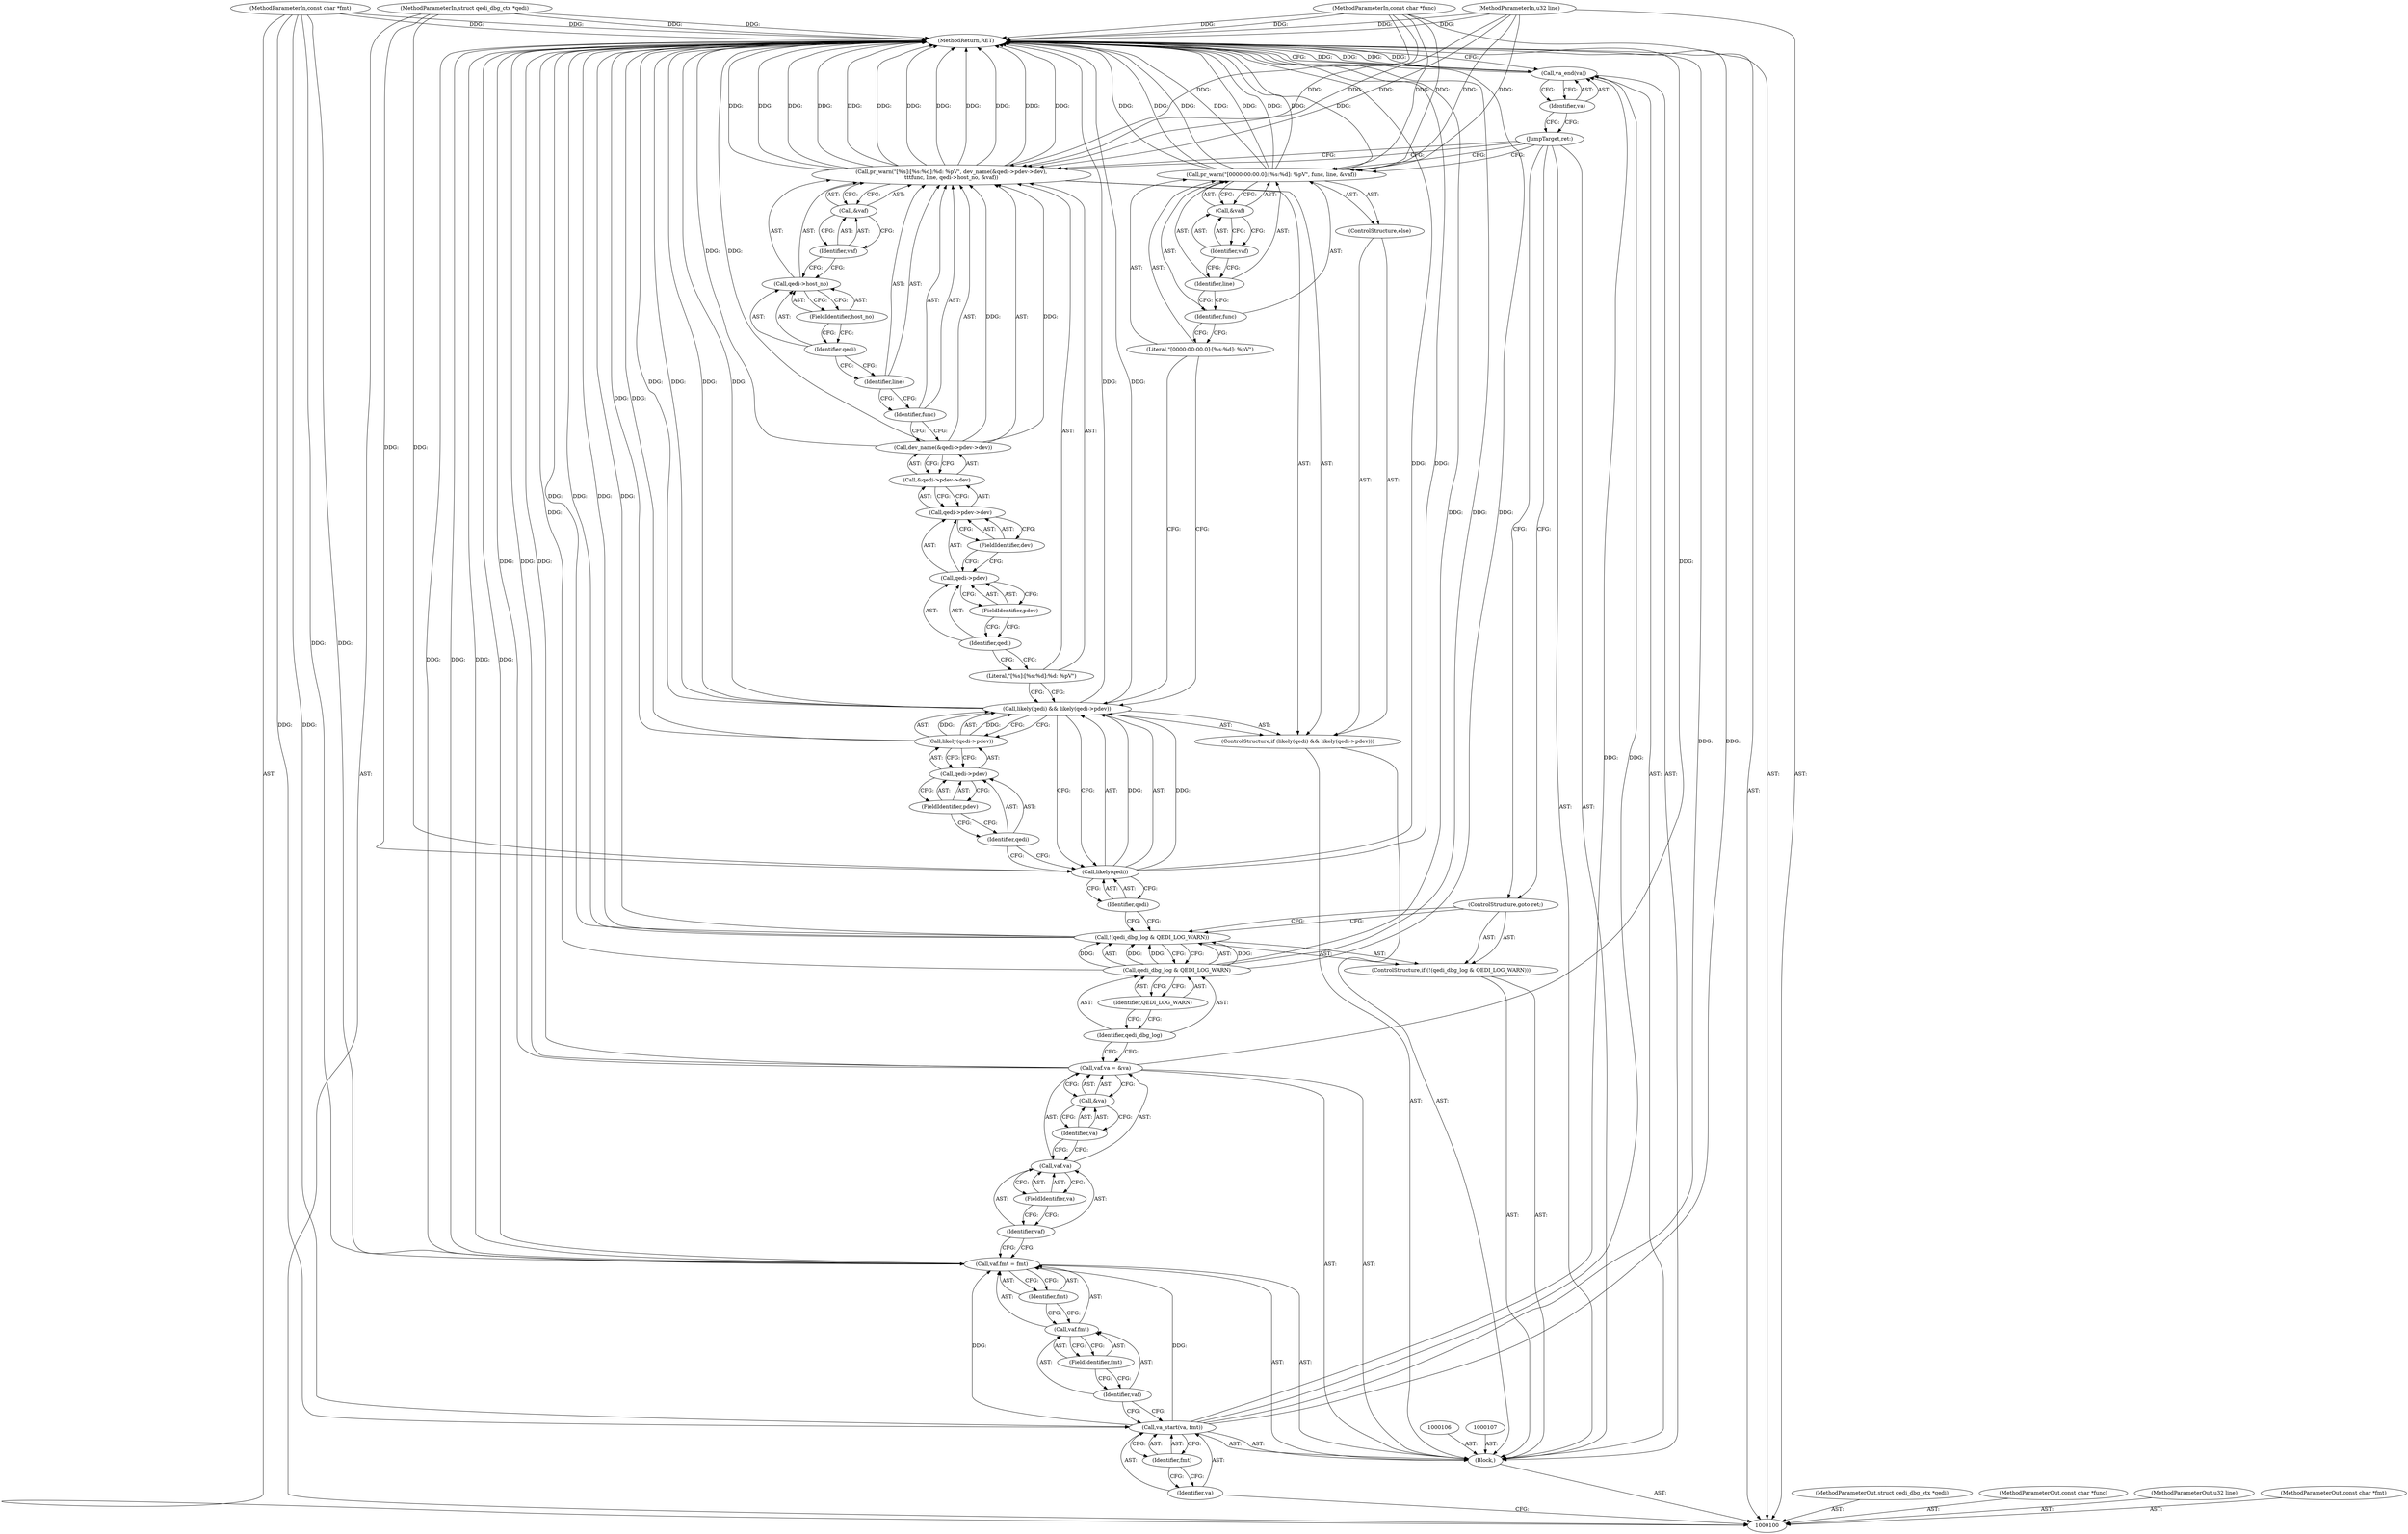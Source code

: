 digraph "0_linux_c09581a52765a85f19fc35340127396d5e3379cc_2" {
"1000162" [label="(MethodReturn,RET)"];
"1000101" [label="(MethodParameterIn,struct qedi_dbg_ctx *qedi)"];
"1000230" [label="(MethodParameterOut,struct qedi_dbg_ctx *qedi)"];
"1000102" [label="(MethodParameterIn,const char *func)"];
"1000231" [label="(MethodParameterOut,const char *func)"];
"1000103" [label="(MethodParameterIn,u32 line)"];
"1000232" [label="(MethodParameterOut,u32 line)"];
"1000116" [label="(Call,vaf.va = &va)"];
"1000117" [label="(Call,vaf.va)"];
"1000118" [label="(Identifier,vaf)"];
"1000120" [label="(Call,&va)"];
"1000121" [label="(Identifier,va)"];
"1000119" [label="(FieldIdentifier,va)"];
"1000122" [label="(ControlStructure,if (!(qedi_dbg_log & QEDI_LOG_WARN)))"];
"1000126" [label="(Identifier,QEDI_LOG_WARN)"];
"1000123" [label="(Call,!(qedi_dbg_log & QEDI_LOG_WARN))"];
"1000124" [label="(Call,qedi_dbg_log & QEDI_LOG_WARN)"];
"1000125" [label="(Identifier,qedi_dbg_log)"];
"1000127" [label="(ControlStructure,goto ret;)"];
"1000131" [label="(Identifier,qedi)"];
"1000128" [label="(ControlStructure,if (likely(qedi) && likely(qedi->pdev)))"];
"1000132" [label="(Call,likely(qedi->pdev))"];
"1000133" [label="(Call,qedi->pdev)"];
"1000134" [label="(Identifier,qedi)"];
"1000135" [label="(FieldIdentifier,pdev)"];
"1000129" [label="(Call,likely(qedi) && likely(qedi->pdev))"];
"1000130" [label="(Call,likely(qedi))"];
"1000137" [label="(Literal,\"[%s]:[%s:%d]:%d: %pV\")"];
"1000136" [label="(Call,pr_warn(\"[%s]:[%s:%d]:%d: %pV\", dev_name(&qedi->pdev->dev),\n\t\t\tfunc, line, qedi->host_no, &vaf))"];
"1000138" [label="(Call,dev_name(&qedi->pdev->dev))"];
"1000139" [label="(Call,&qedi->pdev->dev)"];
"1000140" [label="(Call,qedi->pdev->dev)"];
"1000141" [label="(Call,qedi->pdev)"];
"1000142" [label="(Identifier,qedi)"];
"1000143" [label="(FieldIdentifier,pdev)"];
"1000144" [label="(FieldIdentifier,dev)"];
"1000147" [label="(Call,qedi->host_no)"];
"1000148" [label="(Identifier,qedi)"];
"1000149" [label="(FieldIdentifier,host_no)"];
"1000145" [label="(Identifier,func)"];
"1000150" [label="(Call,&vaf)"];
"1000151" [label="(Identifier,vaf)"];
"1000146" [label="(Identifier,line)"];
"1000152" [label="(ControlStructure,else)"];
"1000154" [label="(Literal,\"[0000:00:00.0]:[%s:%d]: %pV\")"];
"1000153" [label="(Call,pr_warn(\"[0000:00:00.0]:[%s:%d]: %pV\", func, line, &vaf))"];
"1000155" [label="(Identifier,func)"];
"1000156" [label="(Identifier,line)"];
"1000157" [label="(Call,&vaf)"];
"1000158" [label="(Identifier,vaf)"];
"1000104" [label="(MethodParameterIn,const char *fmt)"];
"1000233" [label="(MethodParameterOut,const char *fmt)"];
"1000159" [label="(JumpTarget,ret:)"];
"1000160" [label="(Call,va_end(va))"];
"1000161" [label="(Identifier,va)"];
"1000105" [label="(Block,)"];
"1000109" [label="(Identifier,va)"];
"1000110" [label="(Identifier,fmt)"];
"1000108" [label="(Call,va_start(va, fmt))"];
"1000111" [label="(Call,vaf.fmt = fmt)"];
"1000112" [label="(Call,vaf.fmt)"];
"1000113" [label="(Identifier,vaf)"];
"1000115" [label="(Identifier,fmt)"];
"1000114" [label="(FieldIdentifier,fmt)"];
"1000162" -> "1000100"  [label="AST: "];
"1000162" -> "1000160"  [label="CFG: "];
"1000116" -> "1000162"  [label="DDG: "];
"1000116" -> "1000162"  [label="DDG: "];
"1000124" -> "1000162"  [label="DDG: "];
"1000124" -> "1000162"  [label="DDG: "];
"1000108" -> "1000162"  [label="DDG: "];
"1000153" -> "1000162"  [label="DDG: "];
"1000153" -> "1000162"  [label="DDG: "];
"1000153" -> "1000162"  [label="DDG: "];
"1000153" -> "1000162"  [label="DDG: "];
"1000104" -> "1000162"  [label="DDG: "];
"1000160" -> "1000162"  [label="DDG: "];
"1000160" -> "1000162"  [label="DDG: "];
"1000111" -> "1000162"  [label="DDG: "];
"1000111" -> "1000162"  [label="DDG: "];
"1000136" -> "1000162"  [label="DDG: "];
"1000136" -> "1000162"  [label="DDG: "];
"1000136" -> "1000162"  [label="DDG: "];
"1000136" -> "1000162"  [label="DDG: "];
"1000136" -> "1000162"  [label="DDG: "];
"1000136" -> "1000162"  [label="DDG: "];
"1000129" -> "1000162"  [label="DDG: "];
"1000129" -> "1000162"  [label="DDG: "];
"1000129" -> "1000162"  [label="DDG: "];
"1000123" -> "1000162"  [label="DDG: "];
"1000123" -> "1000162"  [label="DDG: "];
"1000138" -> "1000162"  [label="DDG: "];
"1000103" -> "1000162"  [label="DDG: "];
"1000132" -> "1000162"  [label="DDG: "];
"1000102" -> "1000162"  [label="DDG: "];
"1000101" -> "1000162"  [label="DDG: "];
"1000130" -> "1000162"  [label="DDG: "];
"1000101" -> "1000100"  [label="AST: "];
"1000101" -> "1000162"  [label="DDG: "];
"1000101" -> "1000130"  [label="DDG: "];
"1000230" -> "1000100"  [label="AST: "];
"1000102" -> "1000100"  [label="AST: "];
"1000102" -> "1000162"  [label="DDG: "];
"1000102" -> "1000136"  [label="DDG: "];
"1000102" -> "1000153"  [label="DDG: "];
"1000231" -> "1000100"  [label="AST: "];
"1000103" -> "1000100"  [label="AST: "];
"1000103" -> "1000162"  [label="DDG: "];
"1000103" -> "1000136"  [label="DDG: "];
"1000103" -> "1000153"  [label="DDG: "];
"1000232" -> "1000100"  [label="AST: "];
"1000116" -> "1000105"  [label="AST: "];
"1000116" -> "1000120"  [label="CFG: "];
"1000117" -> "1000116"  [label="AST: "];
"1000120" -> "1000116"  [label="AST: "];
"1000125" -> "1000116"  [label="CFG: "];
"1000116" -> "1000162"  [label="DDG: "];
"1000116" -> "1000162"  [label="DDG: "];
"1000117" -> "1000116"  [label="AST: "];
"1000117" -> "1000119"  [label="CFG: "];
"1000118" -> "1000117"  [label="AST: "];
"1000119" -> "1000117"  [label="AST: "];
"1000121" -> "1000117"  [label="CFG: "];
"1000118" -> "1000117"  [label="AST: "];
"1000118" -> "1000111"  [label="CFG: "];
"1000119" -> "1000118"  [label="CFG: "];
"1000120" -> "1000116"  [label="AST: "];
"1000120" -> "1000121"  [label="CFG: "];
"1000121" -> "1000120"  [label="AST: "];
"1000116" -> "1000120"  [label="CFG: "];
"1000121" -> "1000120"  [label="AST: "];
"1000121" -> "1000117"  [label="CFG: "];
"1000120" -> "1000121"  [label="CFG: "];
"1000119" -> "1000117"  [label="AST: "];
"1000119" -> "1000118"  [label="CFG: "];
"1000117" -> "1000119"  [label="CFG: "];
"1000122" -> "1000105"  [label="AST: "];
"1000123" -> "1000122"  [label="AST: "];
"1000127" -> "1000122"  [label="AST: "];
"1000126" -> "1000124"  [label="AST: "];
"1000126" -> "1000125"  [label="CFG: "];
"1000124" -> "1000126"  [label="CFG: "];
"1000123" -> "1000122"  [label="AST: "];
"1000123" -> "1000124"  [label="CFG: "];
"1000124" -> "1000123"  [label="AST: "];
"1000127" -> "1000123"  [label="CFG: "];
"1000131" -> "1000123"  [label="CFG: "];
"1000123" -> "1000162"  [label="DDG: "];
"1000123" -> "1000162"  [label="DDG: "];
"1000124" -> "1000123"  [label="DDG: "];
"1000124" -> "1000123"  [label="DDG: "];
"1000124" -> "1000123"  [label="AST: "];
"1000124" -> "1000126"  [label="CFG: "];
"1000125" -> "1000124"  [label="AST: "];
"1000126" -> "1000124"  [label="AST: "];
"1000123" -> "1000124"  [label="CFG: "];
"1000124" -> "1000162"  [label="DDG: "];
"1000124" -> "1000162"  [label="DDG: "];
"1000124" -> "1000123"  [label="DDG: "];
"1000124" -> "1000123"  [label="DDG: "];
"1000125" -> "1000124"  [label="AST: "];
"1000125" -> "1000116"  [label="CFG: "];
"1000126" -> "1000125"  [label="CFG: "];
"1000127" -> "1000122"  [label="AST: "];
"1000127" -> "1000123"  [label="CFG: "];
"1000159" -> "1000127"  [label="CFG: "];
"1000131" -> "1000130"  [label="AST: "];
"1000131" -> "1000123"  [label="CFG: "];
"1000130" -> "1000131"  [label="CFG: "];
"1000128" -> "1000105"  [label="AST: "];
"1000129" -> "1000128"  [label="AST: "];
"1000136" -> "1000128"  [label="AST: "];
"1000152" -> "1000128"  [label="AST: "];
"1000132" -> "1000129"  [label="AST: "];
"1000132" -> "1000133"  [label="CFG: "];
"1000133" -> "1000132"  [label="AST: "];
"1000129" -> "1000132"  [label="CFG: "];
"1000132" -> "1000162"  [label="DDG: "];
"1000132" -> "1000129"  [label="DDG: "];
"1000133" -> "1000132"  [label="AST: "];
"1000133" -> "1000135"  [label="CFG: "];
"1000134" -> "1000133"  [label="AST: "];
"1000135" -> "1000133"  [label="AST: "];
"1000132" -> "1000133"  [label="CFG: "];
"1000134" -> "1000133"  [label="AST: "];
"1000134" -> "1000130"  [label="CFG: "];
"1000135" -> "1000134"  [label="CFG: "];
"1000135" -> "1000133"  [label="AST: "];
"1000135" -> "1000134"  [label="CFG: "];
"1000133" -> "1000135"  [label="CFG: "];
"1000129" -> "1000128"  [label="AST: "];
"1000129" -> "1000130"  [label="CFG: "];
"1000129" -> "1000132"  [label="CFG: "];
"1000130" -> "1000129"  [label="AST: "];
"1000132" -> "1000129"  [label="AST: "];
"1000137" -> "1000129"  [label="CFG: "];
"1000154" -> "1000129"  [label="CFG: "];
"1000129" -> "1000162"  [label="DDG: "];
"1000129" -> "1000162"  [label="DDG: "];
"1000129" -> "1000162"  [label="DDG: "];
"1000130" -> "1000129"  [label="DDG: "];
"1000132" -> "1000129"  [label="DDG: "];
"1000130" -> "1000129"  [label="AST: "];
"1000130" -> "1000131"  [label="CFG: "];
"1000131" -> "1000130"  [label="AST: "];
"1000134" -> "1000130"  [label="CFG: "];
"1000129" -> "1000130"  [label="CFG: "];
"1000130" -> "1000162"  [label="DDG: "];
"1000130" -> "1000129"  [label="DDG: "];
"1000101" -> "1000130"  [label="DDG: "];
"1000137" -> "1000136"  [label="AST: "];
"1000137" -> "1000129"  [label="CFG: "];
"1000142" -> "1000137"  [label="CFG: "];
"1000136" -> "1000128"  [label="AST: "];
"1000136" -> "1000150"  [label="CFG: "];
"1000137" -> "1000136"  [label="AST: "];
"1000138" -> "1000136"  [label="AST: "];
"1000145" -> "1000136"  [label="AST: "];
"1000146" -> "1000136"  [label="AST: "];
"1000147" -> "1000136"  [label="AST: "];
"1000150" -> "1000136"  [label="AST: "];
"1000159" -> "1000136"  [label="CFG: "];
"1000136" -> "1000162"  [label="DDG: "];
"1000136" -> "1000162"  [label="DDG: "];
"1000136" -> "1000162"  [label="DDG: "];
"1000136" -> "1000162"  [label="DDG: "];
"1000136" -> "1000162"  [label="DDG: "];
"1000136" -> "1000162"  [label="DDG: "];
"1000138" -> "1000136"  [label="DDG: "];
"1000102" -> "1000136"  [label="DDG: "];
"1000103" -> "1000136"  [label="DDG: "];
"1000138" -> "1000136"  [label="AST: "];
"1000138" -> "1000139"  [label="CFG: "];
"1000139" -> "1000138"  [label="AST: "];
"1000145" -> "1000138"  [label="CFG: "];
"1000138" -> "1000162"  [label="DDG: "];
"1000138" -> "1000136"  [label="DDG: "];
"1000139" -> "1000138"  [label="AST: "];
"1000139" -> "1000140"  [label="CFG: "];
"1000140" -> "1000139"  [label="AST: "];
"1000138" -> "1000139"  [label="CFG: "];
"1000140" -> "1000139"  [label="AST: "];
"1000140" -> "1000144"  [label="CFG: "];
"1000141" -> "1000140"  [label="AST: "];
"1000144" -> "1000140"  [label="AST: "];
"1000139" -> "1000140"  [label="CFG: "];
"1000141" -> "1000140"  [label="AST: "];
"1000141" -> "1000143"  [label="CFG: "];
"1000142" -> "1000141"  [label="AST: "];
"1000143" -> "1000141"  [label="AST: "];
"1000144" -> "1000141"  [label="CFG: "];
"1000142" -> "1000141"  [label="AST: "];
"1000142" -> "1000137"  [label="CFG: "];
"1000143" -> "1000142"  [label="CFG: "];
"1000143" -> "1000141"  [label="AST: "];
"1000143" -> "1000142"  [label="CFG: "];
"1000141" -> "1000143"  [label="CFG: "];
"1000144" -> "1000140"  [label="AST: "];
"1000144" -> "1000141"  [label="CFG: "];
"1000140" -> "1000144"  [label="CFG: "];
"1000147" -> "1000136"  [label="AST: "];
"1000147" -> "1000149"  [label="CFG: "];
"1000148" -> "1000147"  [label="AST: "];
"1000149" -> "1000147"  [label="AST: "];
"1000151" -> "1000147"  [label="CFG: "];
"1000148" -> "1000147"  [label="AST: "];
"1000148" -> "1000146"  [label="CFG: "];
"1000149" -> "1000148"  [label="CFG: "];
"1000149" -> "1000147"  [label="AST: "];
"1000149" -> "1000148"  [label="CFG: "];
"1000147" -> "1000149"  [label="CFG: "];
"1000145" -> "1000136"  [label="AST: "];
"1000145" -> "1000138"  [label="CFG: "];
"1000146" -> "1000145"  [label="CFG: "];
"1000150" -> "1000136"  [label="AST: "];
"1000150" -> "1000151"  [label="CFG: "];
"1000151" -> "1000150"  [label="AST: "];
"1000136" -> "1000150"  [label="CFG: "];
"1000151" -> "1000150"  [label="AST: "];
"1000151" -> "1000147"  [label="CFG: "];
"1000150" -> "1000151"  [label="CFG: "];
"1000146" -> "1000136"  [label="AST: "];
"1000146" -> "1000145"  [label="CFG: "];
"1000148" -> "1000146"  [label="CFG: "];
"1000152" -> "1000128"  [label="AST: "];
"1000153" -> "1000152"  [label="AST: "];
"1000154" -> "1000153"  [label="AST: "];
"1000154" -> "1000129"  [label="CFG: "];
"1000155" -> "1000154"  [label="CFG: "];
"1000153" -> "1000152"  [label="AST: "];
"1000153" -> "1000157"  [label="CFG: "];
"1000154" -> "1000153"  [label="AST: "];
"1000155" -> "1000153"  [label="AST: "];
"1000156" -> "1000153"  [label="AST: "];
"1000157" -> "1000153"  [label="AST: "];
"1000159" -> "1000153"  [label="CFG: "];
"1000153" -> "1000162"  [label="DDG: "];
"1000153" -> "1000162"  [label="DDG: "];
"1000153" -> "1000162"  [label="DDG: "];
"1000153" -> "1000162"  [label="DDG: "];
"1000102" -> "1000153"  [label="DDG: "];
"1000103" -> "1000153"  [label="DDG: "];
"1000155" -> "1000153"  [label="AST: "];
"1000155" -> "1000154"  [label="CFG: "];
"1000156" -> "1000155"  [label="CFG: "];
"1000156" -> "1000153"  [label="AST: "];
"1000156" -> "1000155"  [label="CFG: "];
"1000158" -> "1000156"  [label="CFG: "];
"1000157" -> "1000153"  [label="AST: "];
"1000157" -> "1000158"  [label="CFG: "];
"1000158" -> "1000157"  [label="AST: "];
"1000153" -> "1000157"  [label="CFG: "];
"1000158" -> "1000157"  [label="AST: "];
"1000158" -> "1000156"  [label="CFG: "];
"1000157" -> "1000158"  [label="CFG: "];
"1000104" -> "1000100"  [label="AST: "];
"1000104" -> "1000162"  [label="DDG: "];
"1000104" -> "1000108"  [label="DDG: "];
"1000104" -> "1000111"  [label="DDG: "];
"1000233" -> "1000100"  [label="AST: "];
"1000159" -> "1000105"  [label="AST: "];
"1000159" -> "1000136"  [label="CFG: "];
"1000159" -> "1000153"  [label="CFG: "];
"1000159" -> "1000127"  [label="CFG: "];
"1000161" -> "1000159"  [label="CFG: "];
"1000160" -> "1000105"  [label="AST: "];
"1000160" -> "1000161"  [label="CFG: "];
"1000161" -> "1000160"  [label="AST: "];
"1000162" -> "1000160"  [label="CFG: "];
"1000160" -> "1000162"  [label="DDG: "];
"1000160" -> "1000162"  [label="DDG: "];
"1000108" -> "1000160"  [label="DDG: "];
"1000161" -> "1000160"  [label="AST: "];
"1000161" -> "1000159"  [label="CFG: "];
"1000160" -> "1000161"  [label="CFG: "];
"1000105" -> "1000100"  [label="AST: "];
"1000106" -> "1000105"  [label="AST: "];
"1000107" -> "1000105"  [label="AST: "];
"1000108" -> "1000105"  [label="AST: "];
"1000111" -> "1000105"  [label="AST: "];
"1000116" -> "1000105"  [label="AST: "];
"1000122" -> "1000105"  [label="AST: "];
"1000128" -> "1000105"  [label="AST: "];
"1000159" -> "1000105"  [label="AST: "];
"1000160" -> "1000105"  [label="AST: "];
"1000109" -> "1000108"  [label="AST: "];
"1000109" -> "1000100"  [label="CFG: "];
"1000110" -> "1000109"  [label="CFG: "];
"1000110" -> "1000108"  [label="AST: "];
"1000110" -> "1000109"  [label="CFG: "];
"1000108" -> "1000110"  [label="CFG: "];
"1000108" -> "1000105"  [label="AST: "];
"1000108" -> "1000110"  [label="CFG: "];
"1000109" -> "1000108"  [label="AST: "];
"1000110" -> "1000108"  [label="AST: "];
"1000113" -> "1000108"  [label="CFG: "];
"1000108" -> "1000162"  [label="DDG: "];
"1000104" -> "1000108"  [label="DDG: "];
"1000108" -> "1000111"  [label="DDG: "];
"1000108" -> "1000160"  [label="DDG: "];
"1000111" -> "1000105"  [label="AST: "];
"1000111" -> "1000115"  [label="CFG: "];
"1000112" -> "1000111"  [label="AST: "];
"1000115" -> "1000111"  [label="AST: "];
"1000118" -> "1000111"  [label="CFG: "];
"1000111" -> "1000162"  [label="DDG: "];
"1000111" -> "1000162"  [label="DDG: "];
"1000108" -> "1000111"  [label="DDG: "];
"1000104" -> "1000111"  [label="DDG: "];
"1000112" -> "1000111"  [label="AST: "];
"1000112" -> "1000114"  [label="CFG: "];
"1000113" -> "1000112"  [label="AST: "];
"1000114" -> "1000112"  [label="AST: "];
"1000115" -> "1000112"  [label="CFG: "];
"1000113" -> "1000112"  [label="AST: "];
"1000113" -> "1000108"  [label="CFG: "];
"1000114" -> "1000113"  [label="CFG: "];
"1000115" -> "1000111"  [label="AST: "];
"1000115" -> "1000112"  [label="CFG: "];
"1000111" -> "1000115"  [label="CFG: "];
"1000114" -> "1000112"  [label="AST: "];
"1000114" -> "1000113"  [label="CFG: "];
"1000112" -> "1000114"  [label="CFG: "];
}
